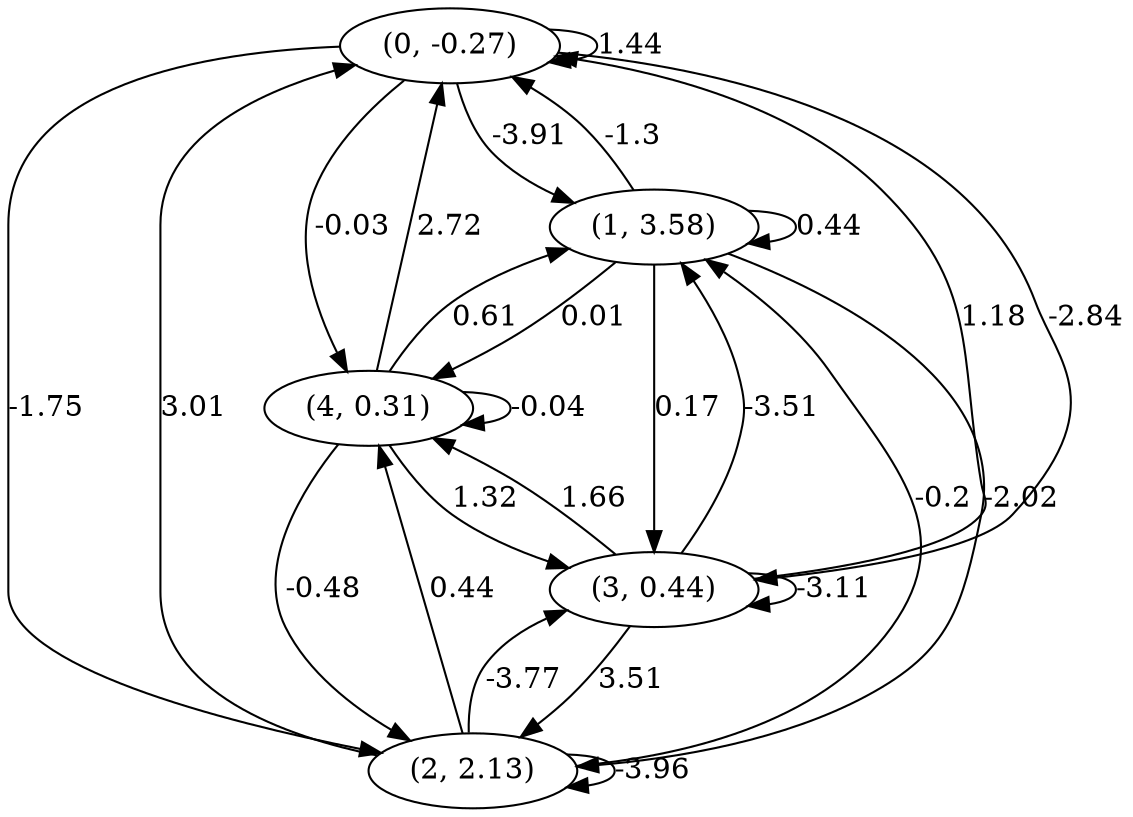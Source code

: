 digraph {
    0 [ label = "(0, -0.27)" ]
    1 [ label = "(1, 3.58)" ]
    2 [ label = "(2, 2.13)" ]
    3 [ label = "(3, 0.44)" ]
    4 [ label = "(4, 0.31)" ]
    0 -> 0 [ label = "1.44" ]
    1 -> 1 [ label = "0.44" ]
    2 -> 2 [ label = "-3.96" ]
    3 -> 3 [ label = "-3.11" ]
    4 -> 4 [ label = "-0.04" ]
    1 -> 0 [ label = "-1.3" ]
    2 -> 0 [ label = "3.01" ]
    3 -> 0 [ label = "1.18" ]
    4 -> 0 [ label = "2.72" ]
    0 -> 1 [ label = "-3.91" ]
    2 -> 1 [ label = "-0.2" ]
    3 -> 1 [ label = "-3.51" ]
    4 -> 1 [ label = "0.61" ]
    0 -> 2 [ label = "-1.75" ]
    1 -> 2 [ label = "-2.02" ]
    3 -> 2 [ label = "3.51" ]
    4 -> 2 [ label = "-0.48" ]
    0 -> 3 [ label = "-2.84" ]
    1 -> 3 [ label = "0.17" ]
    2 -> 3 [ label = "-3.77" ]
    4 -> 3 [ label = "1.32" ]
    0 -> 4 [ label = "-0.03" ]
    1 -> 4 [ label = "0.01" ]
    2 -> 4 [ label = "0.44" ]
    3 -> 4 [ label = "1.66" ]
}

